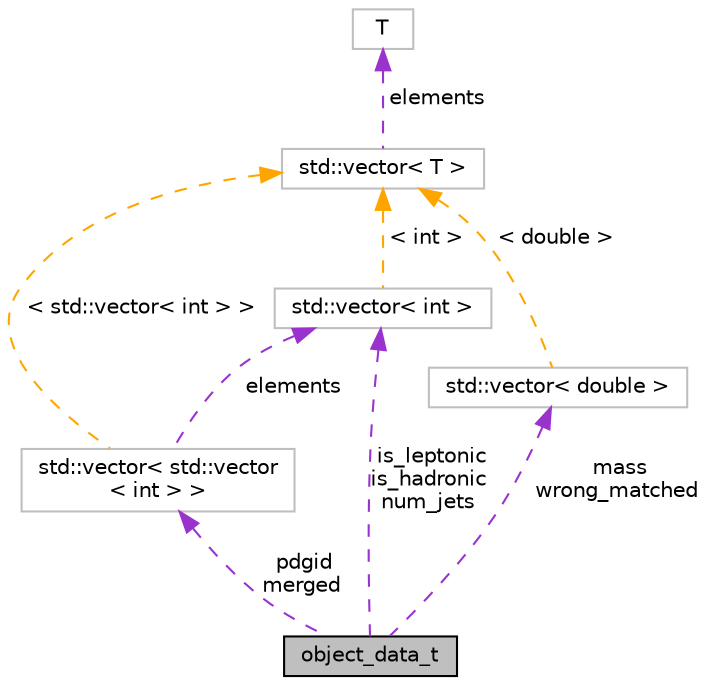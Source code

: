 digraph "object_data_t"
{
 // INTERACTIVE_SVG=YES
 // LATEX_PDF_SIZE
  edge [fontname="Helvetica",fontsize="10",labelfontname="Helvetica",labelfontsize="10"];
  node [fontname="Helvetica",fontsize="10",shape=record];
  Node1 [label="object_data_t",height=0.2,width=0.4,color="black", fillcolor="grey75", style="filled", fontcolor="black",tooltip=" "];
  Node2 -> Node1 [dir="back",color="darkorchid3",fontsize="10",style="dashed",label=" pdgid\nmerged" ,fontname="Helvetica"];
  Node2 [label="std::vector\< std::vector\l\< int \> \>",height=0.2,width=0.4,color="grey75", fillcolor="white", style="filled",tooltip=" "];
  Node3 -> Node2 [dir="back",color="darkorchid3",fontsize="10",style="dashed",label=" elements" ,fontname="Helvetica"];
  Node3 [label="std::vector\< int \>",height=0.2,width=0.4,color="grey75", fillcolor="white", style="filled",tooltip=" "];
  Node4 -> Node3 [dir="back",color="orange",fontsize="10",style="dashed",label=" \< int \>" ,fontname="Helvetica"];
  Node4 [label="std::vector\< T \>",height=0.2,width=0.4,color="grey75", fillcolor="white", style="filled",tooltip="STL class."];
  Node5 -> Node4 [dir="back",color="darkorchid3",fontsize="10",style="dashed",label=" elements" ,fontname="Helvetica"];
  Node5 [label="T",height=0.2,width=0.4,color="grey75", fillcolor="white", style="filled",tooltip=" "];
  Node4 -> Node2 [dir="back",color="orange",fontsize="10",style="dashed",label=" \< std::vector\< int \> \>" ,fontname="Helvetica"];
  Node3 -> Node1 [dir="back",color="darkorchid3",fontsize="10",style="dashed",label=" is_leptonic\nis_hadronic\nnum_jets" ,fontname="Helvetica"];
  Node6 -> Node1 [dir="back",color="darkorchid3",fontsize="10",style="dashed",label=" mass\nwrong_matched" ,fontname="Helvetica"];
  Node6 [label="std::vector\< double \>",height=0.2,width=0.4,color="grey75", fillcolor="white", style="filled",tooltip=" "];
  Node4 -> Node6 [dir="back",color="orange",fontsize="10",style="dashed",label=" \< double \>" ,fontname="Helvetica"];
}
